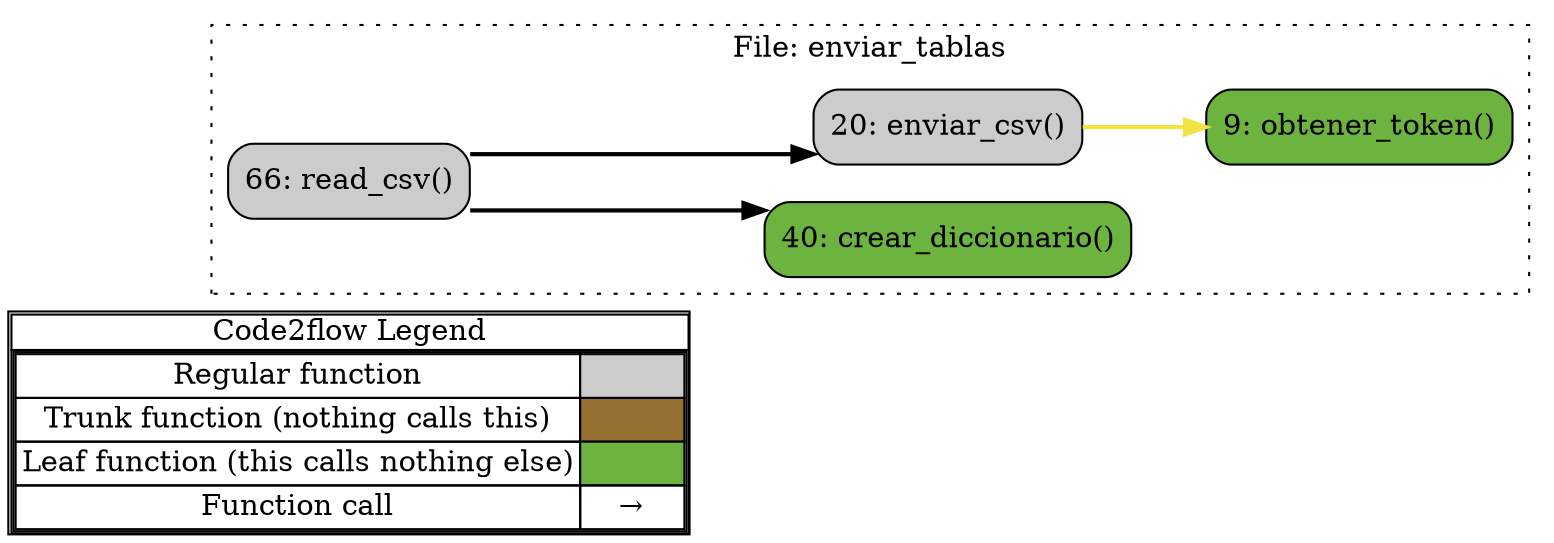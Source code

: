 digraph G {
concentrate=true;
splines="ortho";
rankdir="LR";
subgraph legend{
    rank = min;
    label = "legend";
    Legend [shape=none, margin=0, label = <
        <table cellspacing="0" cellpadding="0" border="1"><tr><td>Code2flow Legend</td></tr><tr><td>
        <table cellspacing="0">
        <tr><td>Regular function</td><td width="50px" bgcolor='#cccccc'></td></tr>
        <tr><td>Trunk function (nothing calls this)</td><td bgcolor='#966F33'></td></tr>
        <tr><td>Leaf function (this calls nothing else)</td><td bgcolor='#6db33f'></td></tr>
        <tr><td>Function call</td><td><font color='black'>&#8594;</font></td></tr>
        </table></td></tr></table>
        >];
}node_412f4136 [label="40: crear_diccionario()" name="enviar_tablas::crear_diccionario" shape="rect" style="rounded,filled" fillcolor="#6db33f" ];
node_18c0e98c [label="20: enviar_csv()" name="enviar_tablas::enviar_csv" shape="rect" style="rounded,filled" fillcolor="#cccccc" ];
node_ab6935bf [label="9: obtener_token()" name="enviar_tablas::obtener_token" shape="rect" style="rounded,filled" fillcolor="#6db33f" ];
node_c72a7160 [label="66: read_csv()" name="enviar_tablas::read_csv" shape="rect" style="rounded,filled" fillcolor="#cccccc" ];
node_18c0e98c -> node_ab6935bf [color="#F0E442" penwidth="2"];
node_c72a7160 -> node_412f4136 [color="#000000" penwidth="2"];
node_c72a7160 -> node_18c0e98c [color="#000000" penwidth="2"];
subgraph cluster_27854387 {
    node_ab6935bf node_18c0e98c node_412f4136 node_c72a7160;
    label="File: enviar_tablas";
    name="enviar_tablas";
    style="filled";
    graph[style=dotted];
};
}
